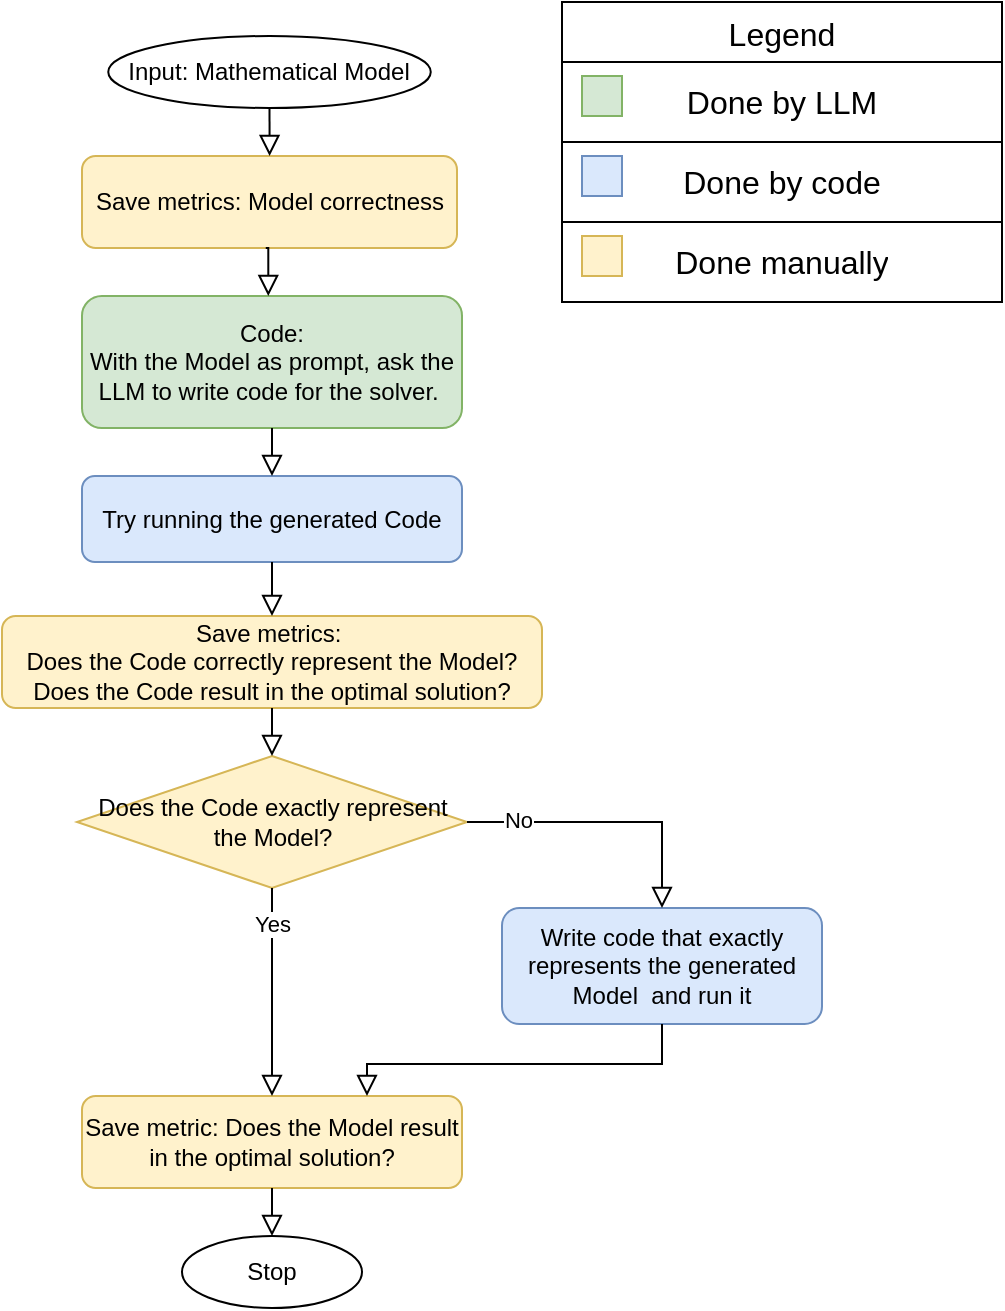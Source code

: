 <mxfile version="24.2.5" type="device">
  <diagram name="Page-1" id="zOOnf5UdqTJZOQ1DhlZz">
    <mxGraphModel dx="1468" dy="946" grid="1" gridSize="10" guides="1" tooltips="1" connect="1" arrows="1" fold="1" page="1" pageScale="1" pageWidth="827" pageHeight="1169" math="0" shadow="0">
      <root>
        <mxCell id="0" />
        <mxCell id="1" parent="0" />
        <mxCell id="jx3BUkLnKFL7lCKsoco2-1" value="Does the Code exactly represent the Model?" style="rhombus;whiteSpace=wrap;html=1;fillColor=#fff2cc;strokeColor=#d6b656;" vertex="1" parent="1">
          <mxGeometry x="207.5" y="770" width="195" height="66" as="geometry" />
        </mxCell>
        <mxCell id="jx3BUkLnKFL7lCKsoco2-2" value="Write code that exactly represents the generated Model&amp;nbsp; and run it" style="rounded=1;whiteSpace=wrap;html=1;fontSize=12;glass=0;strokeWidth=1;shadow=0;fillColor=#dae8fc;strokeColor=#6c8ebf;" vertex="1" parent="1">
          <mxGeometry x="420" y="846" width="160" height="58" as="geometry" />
        </mxCell>
        <mxCell id="jx3BUkLnKFL7lCKsoco2-3" value="Code: &lt;br&gt;With the Model as prompt, ask the LLM to write code for the solver.&amp;nbsp;" style="rounded=1;whiteSpace=wrap;html=1;fontSize=12;glass=0;strokeWidth=1;shadow=0;fillColor=#d5e8d4;strokeColor=#82b366;" vertex="1" parent="1">
          <mxGeometry x="210" y="540" width="190" height="66" as="geometry" />
        </mxCell>
        <mxCell id="jx3BUkLnKFL7lCKsoco2-4" value="Try running the generated Code" style="rounded=1;whiteSpace=wrap;html=1;fontSize=12;glass=0;strokeWidth=1;shadow=0;fillColor=#dae8fc;strokeColor=#6c8ebf;" vertex="1" parent="1">
          <mxGeometry x="210" y="630" width="190" height="43" as="geometry" />
        </mxCell>
        <mxCell id="jx3BUkLnKFL7lCKsoco2-5" value="Save metrics: Model correctness" style="rounded=1;whiteSpace=wrap;html=1;fillColor=#fff2cc;strokeColor=#d6b656;" vertex="1" parent="1">
          <mxGeometry x="210" y="470" width="187.5" height="46" as="geometry" />
        </mxCell>
        <mxCell id="jx3BUkLnKFL7lCKsoco2-6" value="Save metrics:&amp;nbsp;&lt;div&gt;Does the Code correctly represent the Model?&lt;br&gt;&lt;div&gt;Does the Code result in the optimal solution?&lt;/div&gt;&lt;/div&gt;" style="rounded=1;whiteSpace=wrap;html=1;fillColor=#fff2cc;strokeColor=#d6b656;" vertex="1" parent="1">
          <mxGeometry x="170" y="700" width="270" height="46" as="geometry" />
        </mxCell>
        <mxCell id="jx3BUkLnKFL7lCKsoco2-7" value="Save metric: Does the Model result in the optimal solution?" style="rounded=1;whiteSpace=wrap;html=1;fillColor=#fff2cc;strokeColor=#d6b656;" vertex="1" parent="1">
          <mxGeometry x="210" y="940" width="190" height="46" as="geometry" />
        </mxCell>
        <mxCell id="jx3BUkLnKFL7lCKsoco2-8" value="Stop" style="ellipse;whiteSpace=wrap;html=1;" vertex="1" parent="1">
          <mxGeometry x="260" y="1010" width="90" height="36" as="geometry" />
        </mxCell>
        <mxCell id="jx3BUkLnKFL7lCKsoco2-9" value="" style="rounded=0;html=1;jettySize=auto;orthogonalLoop=1;fontSize=11;endArrow=block;endFill=0;endSize=8;strokeWidth=1;shadow=0;labelBackgroundColor=none;edgeStyle=orthogonalEdgeStyle;entryX=0.5;entryY=0;entryDx=0;entryDy=0;exitX=0.5;exitY=1;exitDx=0;exitDy=0;" edge="1" parent="1">
          <mxGeometry relative="1" as="geometry">
            <mxPoint x="301.88" y="516" as="sourcePoint" />
            <mxPoint x="303.13" y="540" as="targetPoint" />
            <Array as="points">
              <mxPoint x="303.13" y="516" />
              <mxPoint x="303.13" y="540" />
            </Array>
          </mxGeometry>
        </mxCell>
        <mxCell id="jx3BUkLnKFL7lCKsoco2-10" value="" style="rounded=0;html=1;jettySize=auto;orthogonalLoop=1;fontSize=11;endArrow=block;endFill=0;endSize=8;strokeWidth=1;shadow=0;labelBackgroundColor=none;edgeStyle=orthogonalEdgeStyle;entryX=0.5;entryY=0;entryDx=0;entryDy=0;exitX=0.5;exitY=1;exitDx=0;exitDy=0;" edge="1" parent="1" source="jx3BUkLnKFL7lCKsoco2-3" target="jx3BUkLnKFL7lCKsoco2-4">
          <mxGeometry relative="1" as="geometry">
            <mxPoint x="290" y="610" as="sourcePoint" />
            <mxPoint x="291.25" y="630" as="targetPoint" />
            <Array as="points">
              <mxPoint x="305" y="620" />
              <mxPoint x="305" y="620" />
            </Array>
          </mxGeometry>
        </mxCell>
        <mxCell id="jx3BUkLnKFL7lCKsoco2-11" value="" style="rounded=0;html=1;jettySize=auto;orthogonalLoop=1;fontSize=11;endArrow=block;endFill=0;endSize=8;strokeWidth=1;shadow=0;labelBackgroundColor=none;edgeStyle=orthogonalEdgeStyle;entryX=0.5;entryY=0;entryDx=0;entryDy=0;exitX=0.5;exitY=1;exitDx=0;exitDy=0;" edge="1" parent="1" source="jx3BUkLnKFL7lCKsoco2-4" target="jx3BUkLnKFL7lCKsoco2-6">
          <mxGeometry relative="1" as="geometry">
            <mxPoint x="304.78" y="673" as="sourcePoint" />
            <mxPoint x="304.78" y="697" as="targetPoint" />
            <Array as="points" />
          </mxGeometry>
        </mxCell>
        <mxCell id="jx3BUkLnKFL7lCKsoco2-12" value="" style="rounded=0;html=1;jettySize=auto;orthogonalLoop=1;fontSize=11;endArrow=block;endFill=0;endSize=8;strokeWidth=1;shadow=0;labelBackgroundColor=none;edgeStyle=orthogonalEdgeStyle;entryX=0.5;entryY=0;entryDx=0;entryDy=0;exitX=0.5;exitY=1;exitDx=0;exitDy=0;" edge="1" parent="1" source="jx3BUkLnKFL7lCKsoco2-6" target="jx3BUkLnKFL7lCKsoco2-1">
          <mxGeometry relative="1" as="geometry">
            <mxPoint x="305" y="750" as="sourcePoint" />
            <mxPoint x="315" y="710" as="targetPoint" />
            <Array as="points" />
          </mxGeometry>
        </mxCell>
        <mxCell id="jx3BUkLnKFL7lCKsoco2-13" value="" style="rounded=0;html=1;jettySize=auto;orthogonalLoop=1;fontSize=11;endArrow=block;endFill=0;endSize=8;strokeWidth=1;shadow=0;labelBackgroundColor=none;edgeStyle=orthogonalEdgeStyle;entryX=0.5;entryY=0;entryDx=0;entryDy=0;exitX=0.5;exitY=1;exitDx=0;exitDy=0;" edge="1" parent="1" source="jx3BUkLnKFL7lCKsoco2-1" target="jx3BUkLnKFL7lCKsoco2-7">
          <mxGeometry relative="1" as="geometry">
            <mxPoint x="315" y="756" as="sourcePoint" />
            <mxPoint x="315" y="780" as="targetPoint" />
            <Array as="points" />
          </mxGeometry>
        </mxCell>
        <mxCell id="jx3BUkLnKFL7lCKsoco2-14" value="Yes" style="edgeLabel;html=1;align=center;verticalAlign=middle;resizable=0;points=[];" vertex="1" connectable="0" parent="jx3BUkLnKFL7lCKsoco2-13">
          <mxGeometry x="-0.656" relative="1" as="geometry">
            <mxPoint as="offset" />
          </mxGeometry>
        </mxCell>
        <mxCell id="jx3BUkLnKFL7lCKsoco2-15" value="" style="rounded=0;html=1;jettySize=auto;orthogonalLoop=1;fontSize=11;endArrow=block;endFill=0;endSize=8;strokeWidth=1;shadow=0;labelBackgroundColor=none;edgeStyle=orthogonalEdgeStyle;entryX=0.5;entryY=0;entryDx=0;entryDy=0;exitX=1;exitY=0.5;exitDx=0;exitDy=0;" edge="1" parent="1" source="jx3BUkLnKFL7lCKsoco2-1" target="jx3BUkLnKFL7lCKsoco2-2">
          <mxGeometry relative="1" as="geometry">
            <mxPoint x="315" y="846" as="sourcePoint" />
            <mxPoint x="315" y="950" as="targetPoint" />
            <Array as="points" />
          </mxGeometry>
        </mxCell>
        <mxCell id="jx3BUkLnKFL7lCKsoco2-16" value="No" style="edgeLabel;html=1;align=center;verticalAlign=middle;resizable=0;points=[];" vertex="1" connectable="0" parent="jx3BUkLnKFL7lCKsoco2-15">
          <mxGeometry x="-0.641" y="1" relative="1" as="geometry">
            <mxPoint as="offset" />
          </mxGeometry>
        </mxCell>
        <mxCell id="jx3BUkLnKFL7lCKsoco2-17" value="" style="rounded=0;html=1;jettySize=auto;orthogonalLoop=1;fontSize=11;endArrow=block;endFill=0;endSize=8;strokeWidth=1;shadow=0;labelBackgroundColor=none;edgeStyle=orthogonalEdgeStyle;entryX=0.75;entryY=0;entryDx=0;entryDy=0;exitX=0.5;exitY=1;exitDx=0;exitDy=0;" edge="1" parent="1" source="jx3BUkLnKFL7lCKsoco2-2" target="jx3BUkLnKFL7lCKsoco2-7">
          <mxGeometry relative="1" as="geometry">
            <mxPoint x="413" y="813" as="sourcePoint" />
            <mxPoint x="510" y="856" as="targetPoint" />
            <Array as="points">
              <mxPoint x="500" y="924" />
              <mxPoint x="352" y="924" />
            </Array>
          </mxGeometry>
        </mxCell>
        <mxCell id="jx3BUkLnKFL7lCKsoco2-18" value="" style="rounded=0;html=1;jettySize=auto;orthogonalLoop=1;fontSize=11;endArrow=block;endFill=0;endSize=8;strokeWidth=1;shadow=0;labelBackgroundColor=none;edgeStyle=orthogonalEdgeStyle;entryX=0.5;entryY=0;entryDx=0;entryDy=0;exitX=0.5;exitY=1;exitDx=0;exitDy=0;" edge="1" parent="1" source="jx3BUkLnKFL7lCKsoco2-7" target="jx3BUkLnKFL7lCKsoco2-8">
          <mxGeometry relative="1" as="geometry">
            <mxPoint x="315" y="846" as="sourcePoint" />
            <mxPoint x="315" y="950" as="targetPoint" />
            <Array as="points" />
          </mxGeometry>
        </mxCell>
        <mxCell id="jx3BUkLnKFL7lCKsoco2-19" value="Input: Mathematical Model" style="ellipse;whiteSpace=wrap;html=1;" vertex="1" parent="1">
          <mxGeometry x="223.13" y="410" width="161.25" height="36" as="geometry" />
        </mxCell>
        <mxCell id="jx3BUkLnKFL7lCKsoco2-20" value="" style="rounded=0;html=1;jettySize=auto;orthogonalLoop=1;fontSize=11;endArrow=block;endFill=0;endSize=8;strokeWidth=1;shadow=0;labelBackgroundColor=none;edgeStyle=orthogonalEdgeStyle;entryX=0.5;entryY=0;entryDx=0;entryDy=0;exitX=0.5;exitY=1;exitDx=0;exitDy=0;" edge="1" parent="1" source="jx3BUkLnKFL7lCKsoco2-19" target="jx3BUkLnKFL7lCKsoco2-5">
          <mxGeometry relative="1" as="geometry">
            <mxPoint x="310" y="450" as="sourcePoint" />
            <mxPoint x="313.13" y="550" as="targetPoint" />
            <Array as="points">
              <mxPoint x="304" y="470" />
            </Array>
          </mxGeometry>
        </mxCell>
        <mxCell id="jx3BUkLnKFL7lCKsoco2-21" value="Legend" style="shape=table;startSize=30;container=1;collapsible=0;childLayout=tableLayout;strokeColor=default;fontSize=16;" vertex="1" parent="1">
          <mxGeometry x="450" y="393" width="220" height="150" as="geometry" />
        </mxCell>
        <mxCell id="jx3BUkLnKFL7lCKsoco2-22" value="" style="shape=tableRow;horizontal=0;startSize=0;swimlaneHead=0;swimlaneBody=0;strokeColor=inherit;top=0;left=0;bottom=0;right=0;collapsible=0;dropTarget=0;fillColor=none;points=[[0,0.5],[1,0.5]];portConstraint=eastwest;fontSize=16;" vertex="1" parent="jx3BUkLnKFL7lCKsoco2-21">
          <mxGeometry y="30" width="220" height="40" as="geometry" />
        </mxCell>
        <mxCell id="jx3BUkLnKFL7lCKsoco2-23" value="Done by LLM" style="shape=partialRectangle;html=1;whiteSpace=wrap;connectable=0;strokeColor=inherit;overflow=hidden;fillColor=none;top=0;left=0;bottom=0;right=0;pointerEvents=1;fontSize=16;" vertex="1" parent="jx3BUkLnKFL7lCKsoco2-22">
          <mxGeometry width="220" height="40" as="geometry">
            <mxRectangle width="220" height="40" as="alternateBounds" />
          </mxGeometry>
        </mxCell>
        <mxCell id="jx3BUkLnKFL7lCKsoco2-29" style="shape=tableRow;horizontal=0;startSize=0;swimlaneHead=0;swimlaneBody=0;strokeColor=inherit;top=0;left=0;bottom=0;right=0;collapsible=0;dropTarget=0;fillColor=none;points=[[0,0.5],[1,0.5]];portConstraint=eastwest;fontSize=16;" vertex="1" parent="jx3BUkLnKFL7lCKsoco2-21">
          <mxGeometry y="70" width="220" height="40" as="geometry" />
        </mxCell>
        <mxCell id="jx3BUkLnKFL7lCKsoco2-30" value="Done by code" style="shape=partialRectangle;html=1;whiteSpace=wrap;connectable=0;strokeColor=inherit;overflow=hidden;fillColor=none;top=0;left=0;bottom=0;right=0;pointerEvents=1;fontSize=16;" vertex="1" parent="jx3BUkLnKFL7lCKsoco2-29">
          <mxGeometry width="220" height="40" as="geometry">
            <mxRectangle width="220" height="40" as="alternateBounds" />
          </mxGeometry>
        </mxCell>
        <mxCell id="jx3BUkLnKFL7lCKsoco2-37" style="shape=tableRow;horizontal=0;startSize=0;swimlaneHead=0;swimlaneBody=0;strokeColor=inherit;top=0;left=0;bottom=0;right=0;collapsible=0;dropTarget=0;fillColor=none;points=[[0,0.5],[1,0.5]];portConstraint=eastwest;fontSize=16;" vertex="1" parent="jx3BUkLnKFL7lCKsoco2-21">
          <mxGeometry y="110" width="220" height="40" as="geometry" />
        </mxCell>
        <mxCell id="jx3BUkLnKFL7lCKsoco2-38" value="Done manually" style="shape=partialRectangle;html=1;whiteSpace=wrap;connectable=0;strokeColor=inherit;overflow=hidden;fillColor=none;top=0;left=0;bottom=0;right=0;pointerEvents=1;fontSize=16;" vertex="1" parent="jx3BUkLnKFL7lCKsoco2-37">
          <mxGeometry width="220" height="40" as="geometry">
            <mxRectangle width="220" height="40" as="alternateBounds" />
          </mxGeometry>
        </mxCell>
        <mxCell id="jx3BUkLnKFL7lCKsoco2-26" value="" style="rounded=0;whiteSpace=wrap;html=1;fillColor=#d5e8d4;strokeColor=#82b366;" vertex="1" parent="1">
          <mxGeometry x="460" y="430" width="20" height="20" as="geometry" />
        </mxCell>
        <mxCell id="jx3BUkLnKFL7lCKsoco2-28" value="" style="rounded=0;whiteSpace=wrap;html=1;fillColor=#fff2cc;strokeColor=#d6b656;" vertex="1" parent="1">
          <mxGeometry x="460" y="510" width="20" height="20" as="geometry" />
        </mxCell>
        <mxCell id="jx3BUkLnKFL7lCKsoco2-41" value="" style="rounded=0;whiteSpace=wrap;html=1;fillColor=#dae8fc;strokeColor=#6c8ebf;" vertex="1" parent="1">
          <mxGeometry x="460" y="470" width="20" height="20" as="geometry" />
        </mxCell>
      </root>
    </mxGraphModel>
  </diagram>
</mxfile>
